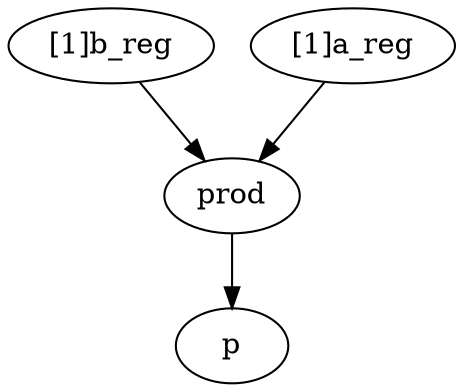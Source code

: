 strict digraph "" {
	p	 [complexity=0,
		importance=0.230768029763,
		rank=0.0];
	prod	 [complexity=2,
		importance=0.487178745566,
		rank=0.243589372783];
	prod -> p;
	"[1]b_reg"	 [complexity=5,
		importance=0.641025248415,
		rank=0.128205049683];
	"[1]b_reg" -> prod;
	"[1]a_reg"	 [complexity=5,
		importance=0.641025248415,
		rank=0.128205049683];
	"[1]a_reg" -> prod;
}
